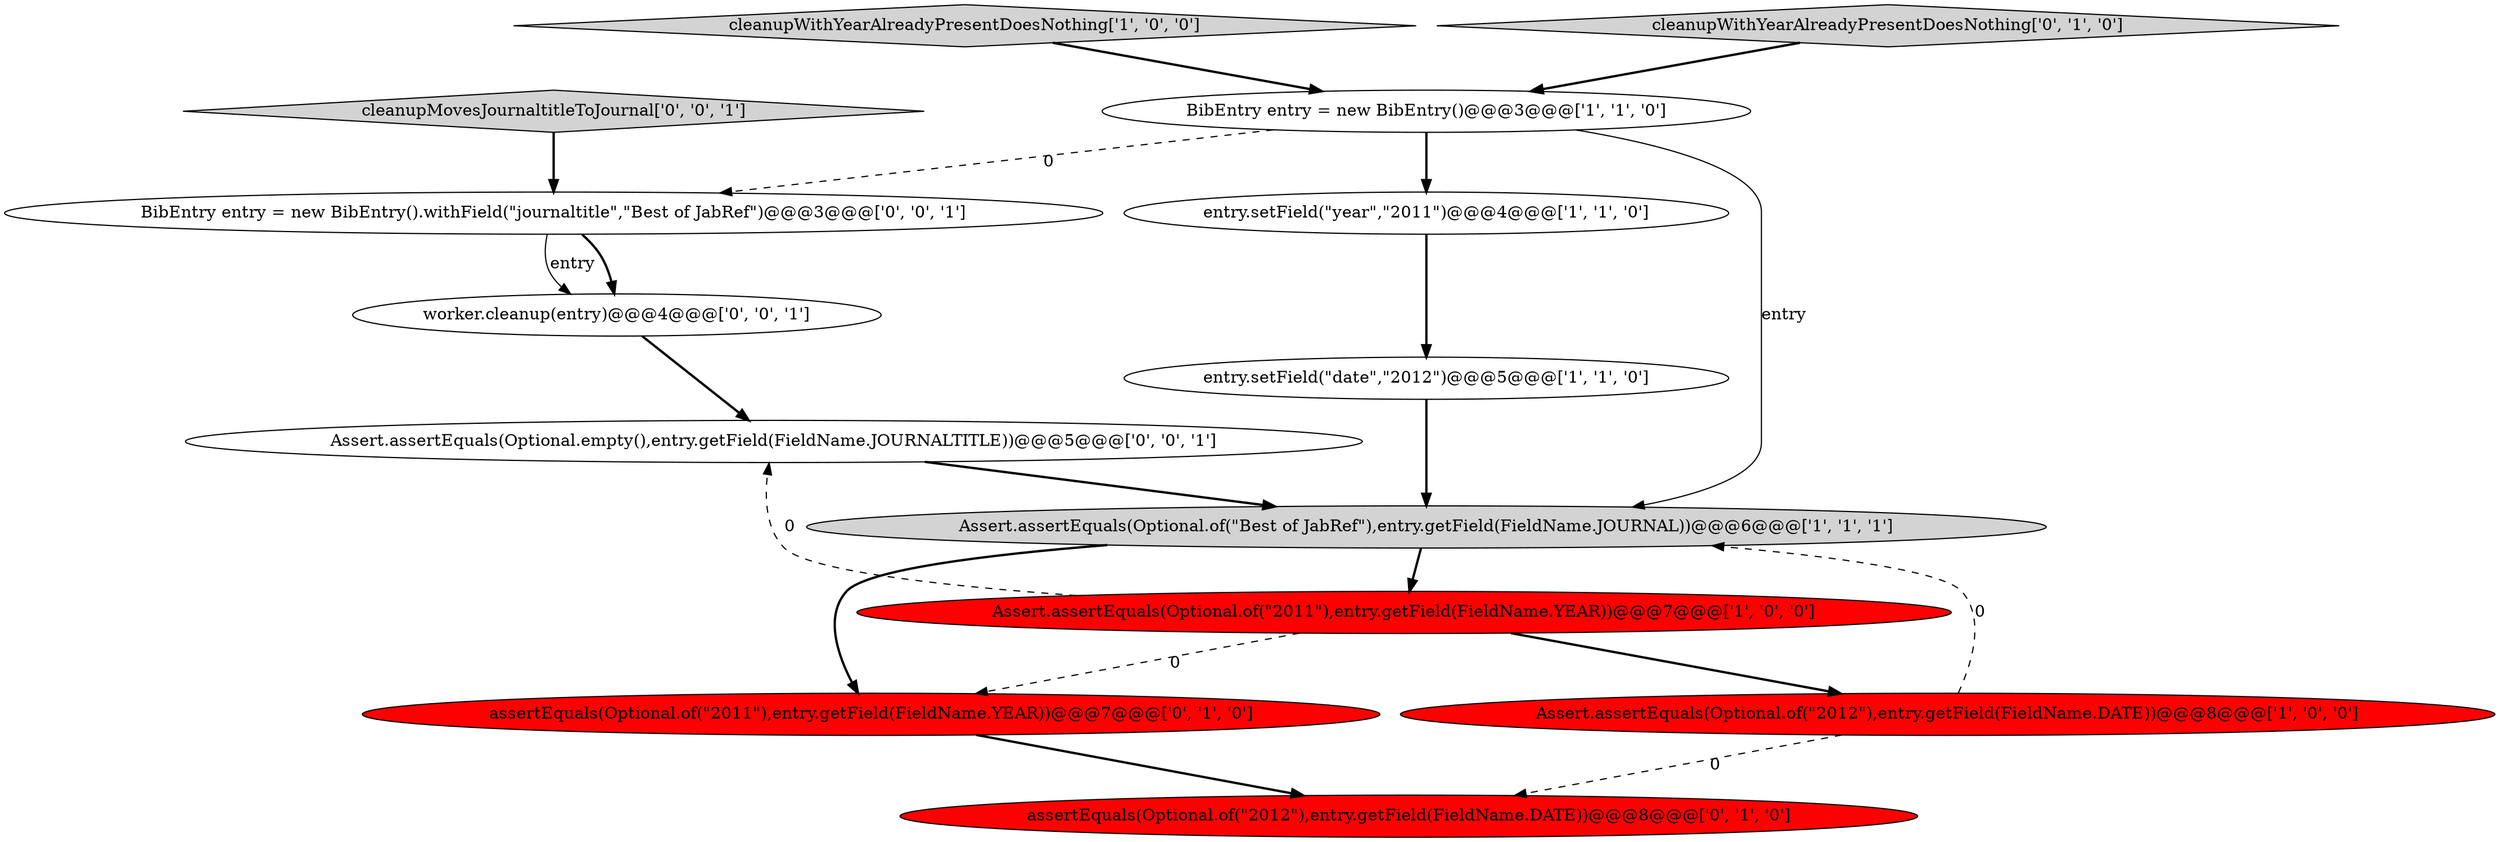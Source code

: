 digraph {
11 [style = filled, label = "BibEntry entry = new BibEntry().withField(\"journaltitle\",\"Best of JabRef\")@@@3@@@['0', '0', '1']", fillcolor = white, shape = ellipse image = "AAA0AAABBB3BBB"];
12 [style = filled, label = "worker.cleanup(entry)@@@4@@@['0', '0', '1']", fillcolor = white, shape = ellipse image = "AAA0AAABBB3BBB"];
10 [style = filled, label = "cleanupMovesJournaltitleToJournal['0', '0', '1']", fillcolor = lightgray, shape = diamond image = "AAA0AAABBB3BBB"];
8 [style = filled, label = "assertEquals(Optional.of(\"2011\"),entry.getField(FieldName.YEAR))@@@7@@@['0', '1', '0']", fillcolor = red, shape = ellipse image = "AAA1AAABBB2BBB"];
5 [style = filled, label = "Assert.assertEquals(Optional.of(\"2011\"),entry.getField(FieldName.YEAR))@@@7@@@['1', '0', '0']", fillcolor = red, shape = ellipse image = "AAA1AAABBB1BBB"];
1 [style = filled, label = "cleanupWithYearAlreadyPresentDoesNothing['1', '0', '0']", fillcolor = lightgray, shape = diamond image = "AAA0AAABBB1BBB"];
0 [style = filled, label = "entry.setField(\"year\",\"2011\")@@@4@@@['1', '1', '0']", fillcolor = white, shape = ellipse image = "AAA0AAABBB1BBB"];
13 [style = filled, label = "Assert.assertEquals(Optional.empty(),entry.getField(FieldName.JOURNALTITLE))@@@5@@@['0', '0', '1']", fillcolor = white, shape = ellipse image = "AAA0AAABBB3BBB"];
3 [style = filled, label = "Assert.assertEquals(Optional.of(\"2012\"),entry.getField(FieldName.DATE))@@@8@@@['1', '0', '0']", fillcolor = red, shape = ellipse image = "AAA1AAABBB1BBB"];
9 [style = filled, label = "cleanupWithYearAlreadyPresentDoesNothing['0', '1', '0']", fillcolor = lightgray, shape = diamond image = "AAA0AAABBB2BBB"];
6 [style = filled, label = "Assert.assertEquals(Optional.of(\"Best of JabRef\"),entry.getField(FieldName.JOURNAL))@@@6@@@['1', '1', '1']", fillcolor = lightgray, shape = ellipse image = "AAA0AAABBB1BBB"];
7 [style = filled, label = "assertEquals(Optional.of(\"2012\"),entry.getField(FieldName.DATE))@@@8@@@['0', '1', '0']", fillcolor = red, shape = ellipse image = "AAA1AAABBB2BBB"];
2 [style = filled, label = "BibEntry entry = new BibEntry()@@@3@@@['1', '1', '0']", fillcolor = white, shape = ellipse image = "AAA0AAABBB1BBB"];
4 [style = filled, label = "entry.setField(\"date\",\"2012\")@@@5@@@['1', '1', '0']", fillcolor = white, shape = ellipse image = "AAA0AAABBB1BBB"];
8->7 [style = bold, label=""];
5->3 [style = bold, label=""];
5->8 [style = dashed, label="0"];
12->13 [style = bold, label=""];
2->6 [style = solid, label="entry"];
6->5 [style = bold, label=""];
2->11 [style = dashed, label="0"];
1->2 [style = bold, label=""];
2->0 [style = bold, label=""];
11->12 [style = bold, label=""];
3->6 [style = dashed, label="0"];
13->6 [style = bold, label=""];
0->4 [style = bold, label=""];
4->6 [style = bold, label=""];
9->2 [style = bold, label=""];
3->7 [style = dashed, label="0"];
11->12 [style = solid, label="entry"];
5->13 [style = dashed, label="0"];
6->8 [style = bold, label=""];
10->11 [style = bold, label=""];
}
